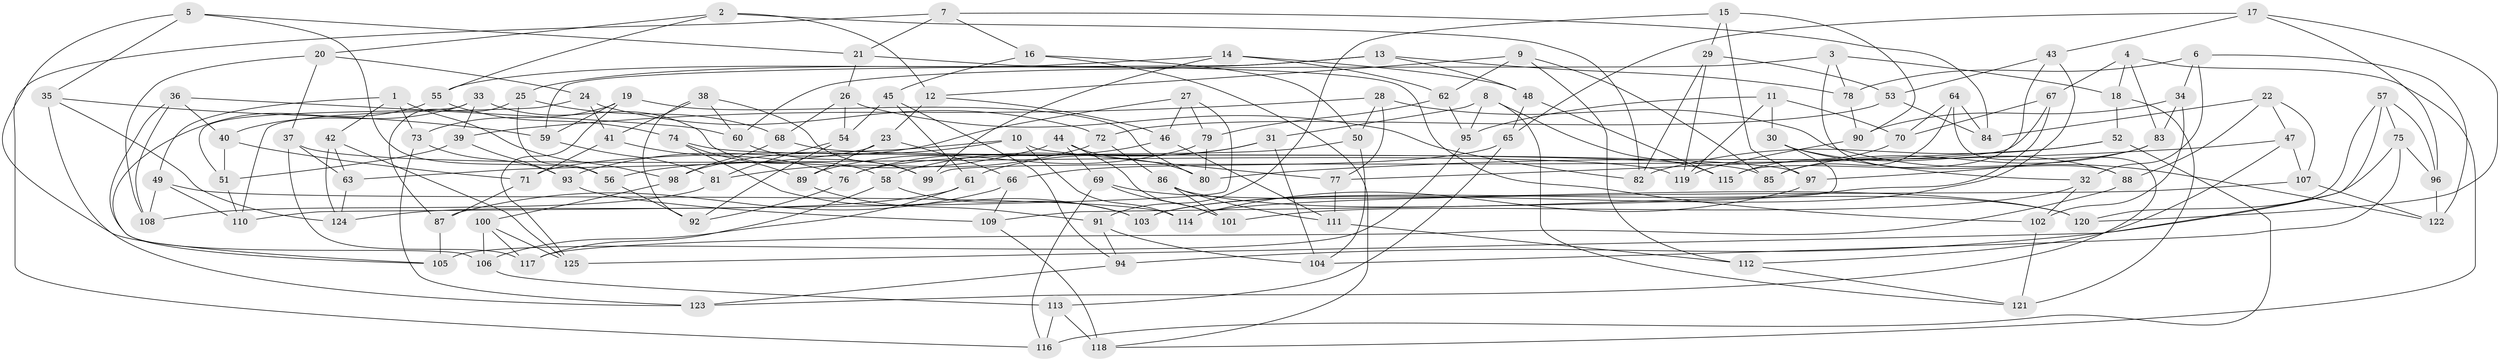 // Generated by graph-tools (version 1.1) at 2025/37/03/09/25 02:37:57]
// undirected, 125 vertices, 250 edges
graph export_dot {
graph [start="1"]
  node [color=gray90,style=filled];
  1;
  2;
  3;
  4;
  5;
  6;
  7;
  8;
  9;
  10;
  11;
  12;
  13;
  14;
  15;
  16;
  17;
  18;
  19;
  20;
  21;
  22;
  23;
  24;
  25;
  26;
  27;
  28;
  29;
  30;
  31;
  32;
  33;
  34;
  35;
  36;
  37;
  38;
  39;
  40;
  41;
  42;
  43;
  44;
  45;
  46;
  47;
  48;
  49;
  50;
  51;
  52;
  53;
  54;
  55;
  56;
  57;
  58;
  59;
  60;
  61;
  62;
  63;
  64;
  65;
  66;
  67;
  68;
  69;
  70;
  71;
  72;
  73;
  74;
  75;
  76;
  77;
  78;
  79;
  80;
  81;
  82;
  83;
  84;
  85;
  86;
  87;
  88;
  89;
  90;
  91;
  92;
  93;
  94;
  95;
  96;
  97;
  98;
  99;
  100;
  101;
  102;
  103;
  104;
  105;
  106;
  107;
  108;
  109;
  110;
  111;
  112;
  113;
  114;
  115;
  116;
  117;
  118;
  119;
  120;
  121;
  122;
  123;
  124;
  125;
  1 -- 49;
  1 -- 98;
  1 -- 73;
  1 -- 42;
  2 -- 12;
  2 -- 82;
  2 -- 20;
  2 -- 55;
  3 -- 78;
  3 -- 60;
  3 -- 18;
  3 -- 88;
  4 -- 118;
  4 -- 18;
  4 -- 67;
  4 -- 83;
  5 -- 21;
  5 -- 105;
  5 -- 56;
  5 -- 35;
  6 -- 122;
  6 -- 32;
  6 -- 34;
  6 -- 78;
  7 -- 16;
  7 -- 84;
  7 -- 21;
  7 -- 116;
  8 -- 95;
  8 -- 121;
  8 -- 31;
  8 -- 115;
  9 -- 85;
  9 -- 62;
  9 -- 12;
  9 -- 112;
  10 -- 71;
  10 -- 77;
  10 -- 114;
  10 -- 98;
  11 -- 95;
  11 -- 30;
  11 -- 70;
  11 -- 119;
  12 -- 46;
  12 -- 23;
  13 -- 48;
  13 -- 78;
  13 -- 25;
  13 -- 59;
  14 -- 48;
  14 -- 62;
  14 -- 55;
  14 -- 99;
  15 -- 91;
  15 -- 90;
  15 -- 29;
  15 -- 97;
  16 -- 118;
  16 -- 45;
  16 -- 50;
  17 -- 65;
  17 -- 120;
  17 -- 43;
  17 -- 96;
  18 -- 121;
  18 -- 52;
  19 -- 73;
  19 -- 125;
  19 -- 59;
  19 -- 80;
  20 -- 108;
  20 -- 24;
  20 -- 37;
  21 -- 26;
  21 -- 102;
  22 -- 88;
  22 -- 107;
  22 -- 84;
  22 -- 47;
  23 -- 89;
  23 -- 66;
  23 -- 63;
  24 -- 41;
  24 -- 110;
  24 -- 72;
  25 -- 68;
  25 -- 87;
  25 -- 56;
  26 -- 82;
  26 -- 54;
  26 -- 68;
  27 -- 110;
  27 -- 93;
  27 -- 79;
  27 -- 46;
  28 -- 77;
  28 -- 122;
  28 -- 50;
  28 -- 39;
  29 -- 119;
  29 -- 82;
  29 -- 53;
  30 -- 88;
  30 -- 109;
  30 -- 32;
  31 -- 104;
  31 -- 61;
  31 -- 58;
  32 -- 101;
  32 -- 102;
  33 -- 39;
  33 -- 58;
  33 -- 40;
  33 -- 51;
  34 -- 90;
  34 -- 102;
  34 -- 83;
  35 -- 124;
  35 -- 59;
  35 -- 123;
  36 -- 106;
  36 -- 60;
  36 -- 108;
  36 -- 40;
  37 -- 117;
  37 -- 63;
  37 -- 119;
  38 -- 92;
  38 -- 41;
  38 -- 99;
  38 -- 60;
  39 -- 93;
  39 -- 51;
  40 -- 51;
  40 -- 71;
  41 -- 76;
  41 -- 71;
  42 -- 124;
  42 -- 125;
  42 -- 63;
  43 -- 103;
  43 -- 53;
  43 -- 115;
  44 -- 56;
  44 -- 101;
  44 -- 80;
  44 -- 69;
  45 -- 61;
  45 -- 94;
  45 -- 54;
  46 -- 76;
  46 -- 111;
  47 -- 112;
  47 -- 80;
  47 -- 107;
  48 -- 65;
  48 -- 115;
  49 -- 114;
  49 -- 110;
  49 -- 108;
  50 -- 76;
  50 -- 104;
  51 -- 110;
  52 -- 77;
  52 -- 116;
  52 -- 82;
  53 -- 84;
  53 -- 72;
  54 -- 81;
  54 -- 92;
  55 -- 105;
  55 -- 74;
  56 -- 92;
  57 -- 120;
  57 -- 94;
  57 -- 75;
  57 -- 96;
  58 -- 117;
  58 -- 103;
  59 -- 81;
  60 -- 99;
  61 -- 124;
  61 -- 106;
  62 -- 95;
  62 -- 79;
  63 -- 124;
  64 -- 84;
  64 -- 70;
  64 -- 85;
  64 -- 123;
  65 -- 113;
  65 -- 66;
  66 -- 109;
  66 -- 87;
  67 -- 103;
  67 -- 70;
  67 -- 99;
  68 -- 98;
  68 -- 97;
  69 -- 116;
  69 -- 120;
  69 -- 101;
  70 -- 115;
  71 -- 87;
  72 -- 81;
  72 -- 86;
  73 -- 123;
  73 -- 93;
  74 -- 85;
  74 -- 103;
  74 -- 89;
  75 -- 96;
  75 -- 125;
  75 -- 104;
  76 -- 92;
  77 -- 111;
  78 -- 90;
  79 -- 89;
  79 -- 80;
  81 -- 108;
  83 -- 97;
  83 -- 85;
  86 -- 120;
  86 -- 101;
  86 -- 111;
  87 -- 105;
  88 -- 117;
  89 -- 91;
  90 -- 119;
  91 -- 104;
  91 -- 94;
  93 -- 109;
  94 -- 123;
  95 -- 105;
  96 -- 122;
  97 -- 114;
  98 -- 100;
  100 -- 106;
  100 -- 117;
  100 -- 125;
  102 -- 121;
  106 -- 113;
  107 -- 114;
  107 -- 122;
  109 -- 118;
  111 -- 112;
  112 -- 121;
  113 -- 116;
  113 -- 118;
}
